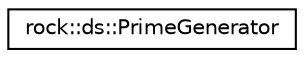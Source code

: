 digraph "类继承关系图"
{
 // LATEX_PDF_SIZE
  edge [fontname="Helvetica",fontsize="10",labelfontname="Helvetica",labelfontsize="10"];
  node [fontname="Helvetica",fontsize="10",shape=record];
  rankdir="LR";
  Node0 [label="rock::ds::PrimeGenerator",height=0.2,width=0.4,color="black", fillcolor="white", style="filled",URL="$classrock_1_1ds_1_1PrimeGenerator.html",tooltip=" "];
}
